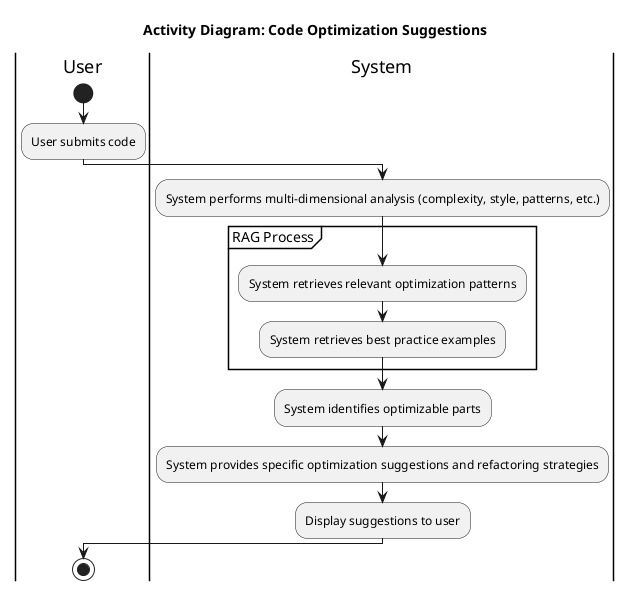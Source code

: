 @startuml
title Activity Diagram: Code Optimization Suggestions

|User|
start
:User submits code;

|System|
:System performs multi-dimensional analysis (complexity, style, patterns, etc.);
partition RAG Process {
  :System retrieves relevant optimization patterns;
  :System retrieves best practice examples;
}
:System identifies optimizable parts;
:System provides specific optimization suggestions and refactoring strategies;
:Display suggestions to user;

|User|
stop

@enduml